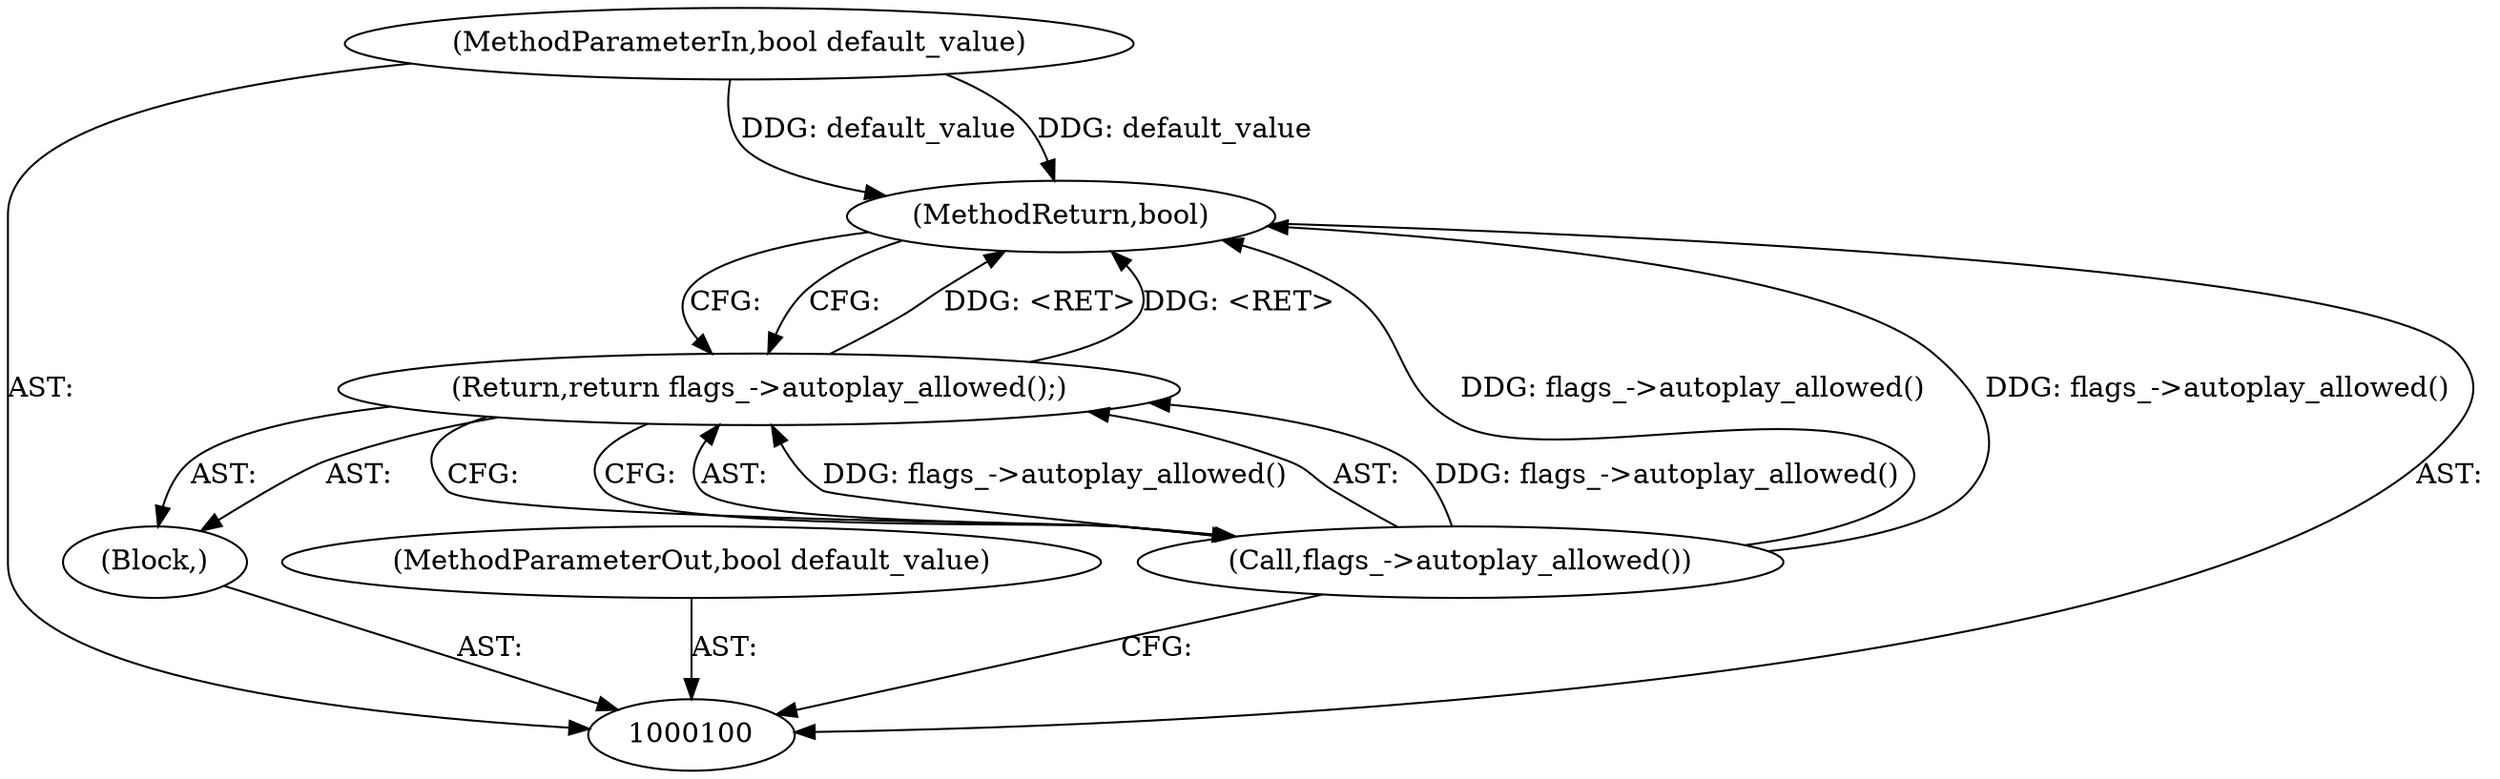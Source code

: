 digraph "0_Chrome_faaa2fd0a05f1622d9a8806da118d4f3b602e707" {
"1000105" [label="(MethodReturn,bool)"];
"1000101" [label="(MethodParameterIn,bool default_value)"];
"1000112" [label="(MethodParameterOut,bool default_value)"];
"1000102" [label="(Block,)"];
"1000103" [label="(Return,return flags_->autoplay_allowed();)"];
"1000104" [label="(Call,flags_->autoplay_allowed())"];
"1000105" -> "1000100"  [label="AST: "];
"1000105" -> "1000103"  [label="CFG: "];
"1000103" -> "1000105"  [label="DDG: <RET>"];
"1000104" -> "1000105"  [label="DDG: flags_->autoplay_allowed()"];
"1000101" -> "1000105"  [label="DDG: default_value"];
"1000101" -> "1000100"  [label="AST: "];
"1000101" -> "1000105"  [label="DDG: default_value"];
"1000112" -> "1000100"  [label="AST: "];
"1000102" -> "1000100"  [label="AST: "];
"1000103" -> "1000102"  [label="AST: "];
"1000103" -> "1000102"  [label="AST: "];
"1000103" -> "1000104"  [label="CFG: "];
"1000104" -> "1000103"  [label="AST: "];
"1000105" -> "1000103"  [label="CFG: "];
"1000103" -> "1000105"  [label="DDG: <RET>"];
"1000104" -> "1000103"  [label="DDG: flags_->autoplay_allowed()"];
"1000104" -> "1000103"  [label="AST: "];
"1000104" -> "1000100"  [label="CFG: "];
"1000103" -> "1000104"  [label="CFG: "];
"1000104" -> "1000105"  [label="DDG: flags_->autoplay_allowed()"];
"1000104" -> "1000103"  [label="DDG: flags_->autoplay_allowed()"];
}
